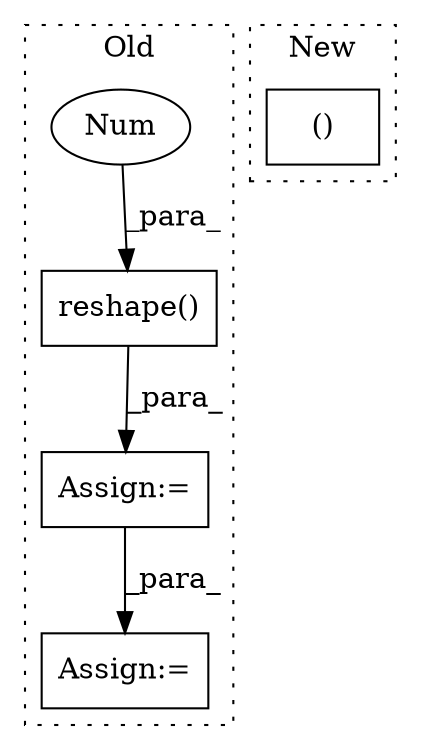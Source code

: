 digraph G {
subgraph cluster0 {
1 [label="reshape()" a="75" s="4808,4894" l="15,1" shape="box"];
3 [label="Assign:=" a="68" s="5111" l="3" shape="box"];
4 [label="Num" a="76" s="4823" l="2" shape="ellipse"];
5 [label="Assign:=" a="68" s="5073" l="3" shape="box"];
label = "Old";
style="dotted";
}
subgraph cluster1 {
2 [label="()" a="54" s="2522" l="0" shape="box"];
label = "New";
style="dotted";
}
1 -> 5 [label="_para_"];
4 -> 1 [label="_para_"];
5 -> 3 [label="_para_"];
}